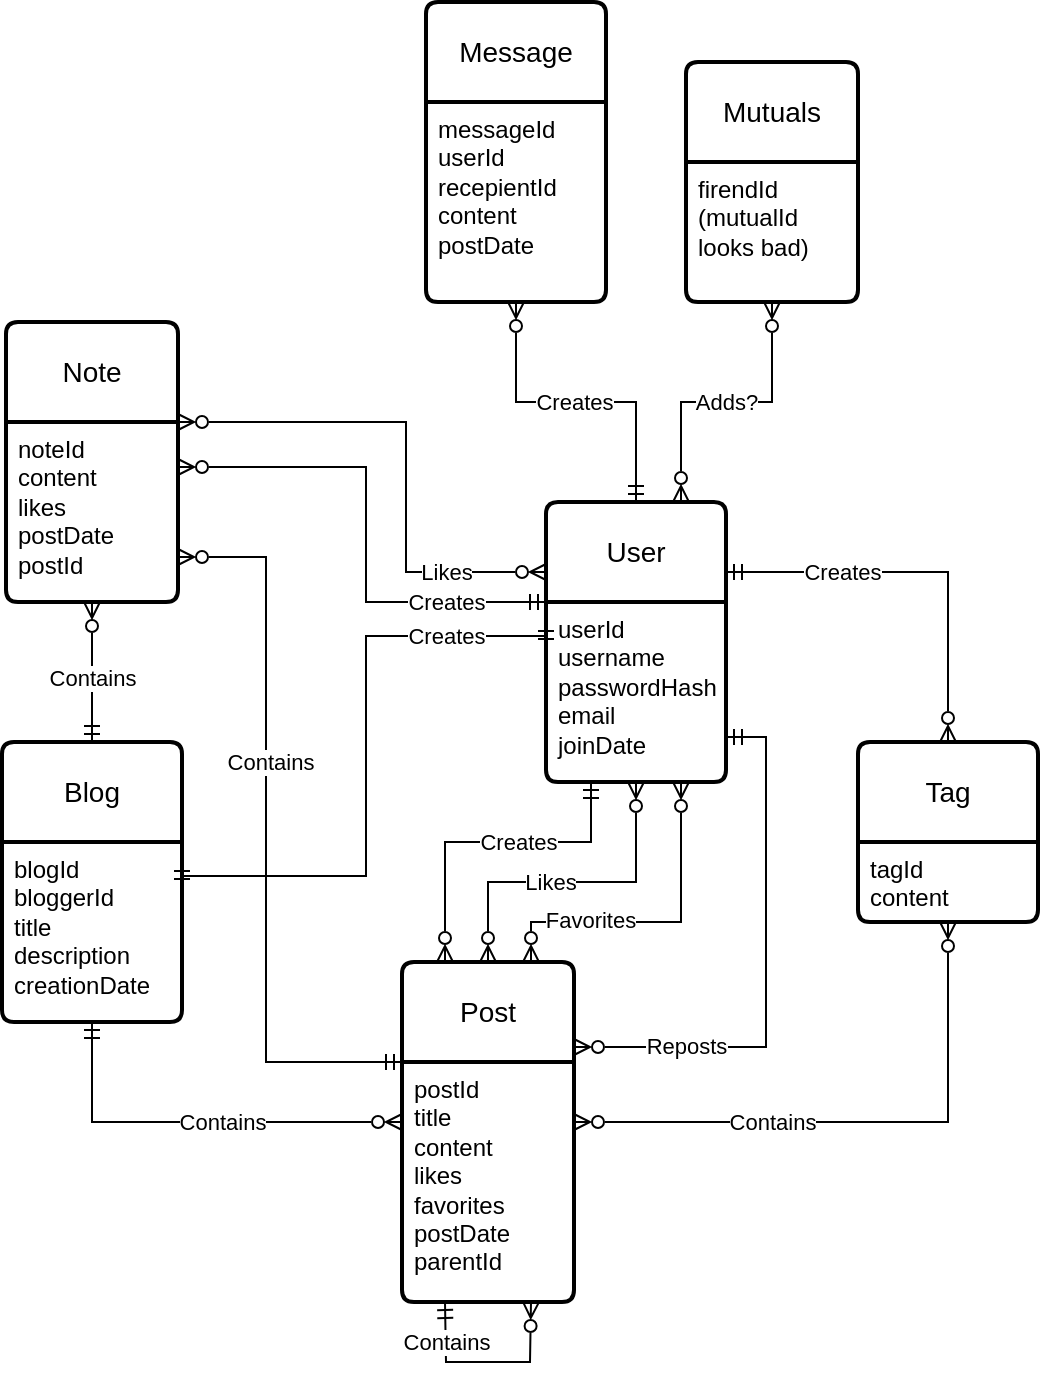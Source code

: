 <mxfile version="24.7.17">
  <diagram name="Page-1" id="B_9R-FM2T5acQjPaaHeU">
    <mxGraphModel dx="1098" dy="868" grid="1" gridSize="10" guides="1" tooltips="1" connect="1" arrows="1" fold="1" page="1" pageScale="1" pageWidth="827" pageHeight="1169" math="0" shadow="0">
      <root>
        <mxCell id="0" />
        <mxCell id="1" parent="0" />
        <mxCell id="htgC9Dd3xAD8XzaWFQDN-16" value="Blog" style="swimlane;childLayout=stackLayout;horizontal=1;startSize=50;horizontalStack=0;rounded=1;fontSize=14;fontStyle=0;strokeWidth=2;resizeParent=0;resizeLast=1;shadow=0;dashed=0;align=center;arcSize=4;whiteSpace=wrap;html=1;" parent="1" vertex="1">
          <mxGeometry x="160" y="430" width="90" height="140" as="geometry" />
        </mxCell>
        <mxCell id="htgC9Dd3xAD8XzaWFQDN-17" value="blogId&lt;div&gt;bloggerId&lt;br&gt;&lt;div&gt;title&lt;/div&gt;&lt;div&gt;description&lt;/div&gt;&lt;/div&gt;&lt;div&gt;creationDate&lt;/div&gt;" style="align=left;strokeColor=none;fillColor=none;spacingLeft=4;fontSize=12;verticalAlign=top;resizable=0;rotatable=0;part=1;html=1;" parent="htgC9Dd3xAD8XzaWFQDN-16" vertex="1">
          <mxGeometry y="50" width="90" height="90" as="geometry" />
        </mxCell>
        <mxCell id="htgC9Dd3xAD8XzaWFQDN-18" value="Note" style="swimlane;childLayout=stackLayout;horizontal=1;startSize=50;horizontalStack=0;rounded=1;fontSize=14;fontStyle=0;strokeWidth=2;resizeParent=0;resizeLast=1;shadow=0;dashed=0;align=center;arcSize=4;whiteSpace=wrap;html=1;" parent="1" vertex="1">
          <mxGeometry x="162" y="220" width="86" height="140" as="geometry">
            <mxRectangle x="130" y="220" width="70" height="50" as="alternateBounds" />
          </mxGeometry>
        </mxCell>
        <mxCell id="htgC9Dd3xAD8XzaWFQDN-19" value="&lt;div&gt;noteId&lt;/div&gt;&lt;div&gt;content&lt;/div&gt;&lt;div&gt;likes&lt;/div&gt;&lt;div&gt;postDate&lt;/div&gt;&lt;div&gt;postId&lt;/div&gt;" style="align=left;strokeColor=none;fillColor=none;spacingLeft=4;fontSize=12;verticalAlign=top;resizable=0;rotatable=0;part=1;html=1;" parent="htgC9Dd3xAD8XzaWFQDN-18" vertex="1">
          <mxGeometry y="50" width="86" height="90" as="geometry" />
        </mxCell>
        <mxCell id="htgC9Dd3xAD8XzaWFQDN-21" value="Post" style="swimlane;childLayout=stackLayout;horizontal=1;startSize=50;horizontalStack=0;rounded=1;fontSize=14;fontStyle=0;strokeWidth=2;resizeParent=0;resizeLast=1;shadow=0;dashed=0;align=center;arcSize=4;whiteSpace=wrap;html=1;" parent="1" vertex="1">
          <mxGeometry x="360" y="540" width="86" height="170" as="geometry" />
        </mxCell>
        <mxCell id="htgC9Dd3xAD8XzaWFQDN-22" value="&lt;div&gt;postId&lt;/div&gt;&lt;div&gt;title&lt;/div&gt;&lt;div&gt;content&lt;/div&gt;&lt;div&gt;likes&lt;/div&gt;&lt;div&gt;favorites&lt;/div&gt;&lt;div&gt;postDate&lt;/div&gt;&lt;div&gt;parentId&lt;/div&gt;" style="align=left;strokeColor=none;fillColor=none;spacingLeft=4;fontSize=12;verticalAlign=top;resizable=0;rotatable=0;part=1;html=1;" parent="htgC9Dd3xAD8XzaWFQDN-21" vertex="1">
          <mxGeometry y="50" width="86" height="120" as="geometry" />
        </mxCell>
        <mxCell id="htgC9Dd3xAD8XzaWFQDN-44" value="" style="fontSize=12;html=1;endArrow=ERzeroToMany;startArrow=ERmandOne;rounded=0;exitX=0.25;exitY=1;exitDx=0;exitDy=0;entryX=0.75;entryY=1;entryDx=0;entryDy=0;endFill=0;" parent="htgC9Dd3xAD8XzaWFQDN-21" source="htgC9Dd3xAD8XzaWFQDN-22" target="htgC9Dd3xAD8XzaWFQDN-22" edge="1">
          <mxGeometry width="100" height="100" relative="1" as="geometry">
            <mxPoint x="32" y="200" as="sourcePoint" />
            <mxPoint x="92" y="240" as="targetPoint" />
            <Array as="points">
              <mxPoint x="22" y="200" />
              <mxPoint x="64" y="200" />
            </Array>
          </mxGeometry>
        </mxCell>
        <mxCell id="htgC9Dd3xAD8XzaWFQDN-23" value="Mutuals" style="swimlane;childLayout=stackLayout;horizontal=1;startSize=50;horizontalStack=0;rounded=1;fontSize=14;fontStyle=0;strokeWidth=2;resizeParent=0;resizeLast=1;shadow=0;dashed=0;align=center;arcSize=4;whiteSpace=wrap;html=1;" parent="1" vertex="1">
          <mxGeometry x="502" y="90" width="86" height="120" as="geometry" />
        </mxCell>
        <mxCell id="htgC9Dd3xAD8XzaWFQDN-24" value="firendId&amp;nbsp;&lt;div&gt;(mutualId&amp;nbsp;&lt;/div&gt;&lt;div&gt;l&lt;span style=&quot;background-color: initial;&quot;&gt;ooks bad)&lt;/span&gt;&lt;/div&gt;" style="align=left;strokeColor=none;fillColor=none;spacingLeft=4;fontSize=12;verticalAlign=top;resizable=0;rotatable=0;part=1;html=1;" parent="htgC9Dd3xAD8XzaWFQDN-23" vertex="1">
          <mxGeometry y="50" width="86" height="70" as="geometry" />
        </mxCell>
        <mxCell id="htgC9Dd3xAD8XzaWFQDN-26" value="Message" style="swimlane;childLayout=stackLayout;horizontal=1;startSize=50;horizontalStack=0;rounded=1;fontSize=14;fontStyle=0;strokeWidth=2;resizeParent=0;resizeLast=1;shadow=0;dashed=0;align=center;arcSize=4;whiteSpace=wrap;html=1;" parent="1" vertex="1">
          <mxGeometry x="372" y="60" width="90" height="150" as="geometry" />
        </mxCell>
        <mxCell id="htgC9Dd3xAD8XzaWFQDN-27" value="&lt;div&gt;&lt;span style=&quot;background-color: initial;&quot;&gt;messageId&lt;/span&gt;&lt;/div&gt;&lt;div&gt;&lt;span style=&quot;background-color: initial;&quot;&gt;userId&lt;/span&gt;&lt;/div&gt;&lt;div&gt;&lt;span style=&quot;background-color: initial;&quot;&gt;recepientId&lt;/span&gt;&lt;/div&gt;&lt;div&gt;&lt;span style=&quot;background-color: initial;&quot;&gt;content&lt;/span&gt;&lt;/div&gt;&lt;div&gt;&lt;span style=&quot;background-color: initial;&quot;&gt;postDate&lt;/span&gt;&lt;/div&gt;" style="align=left;strokeColor=none;fillColor=none;spacingLeft=4;fontSize=12;verticalAlign=top;resizable=0;rotatable=0;part=1;html=1;" parent="htgC9Dd3xAD8XzaWFQDN-26" vertex="1">
          <mxGeometry y="50" width="90" height="100" as="geometry" />
        </mxCell>
        <mxCell id="htgC9Dd3xAD8XzaWFQDN-33" value="User" style="swimlane;childLayout=stackLayout;horizontal=1;startSize=50;horizontalStack=0;rounded=1;fontSize=14;fontStyle=0;strokeWidth=2;resizeParent=0;resizeLast=1;shadow=0;dashed=0;align=center;arcSize=4;whiteSpace=wrap;html=1;" parent="1" vertex="1">
          <mxGeometry x="432" y="310" width="90" height="140" as="geometry" />
        </mxCell>
        <mxCell id="htgC9Dd3xAD8XzaWFQDN-34" value="userId&lt;div&gt;username&lt;/div&gt;&lt;div&gt;passwordHash&lt;/div&gt;&lt;div&gt;email&lt;/div&gt;&lt;div&gt;joinDate&lt;/div&gt;" style="align=left;strokeColor=none;fillColor=none;spacingLeft=4;fontSize=12;verticalAlign=top;resizable=0;rotatable=0;part=1;html=1;" parent="htgC9Dd3xAD8XzaWFQDN-33" vertex="1">
          <mxGeometry y="50" width="90" height="90" as="geometry" />
        </mxCell>
        <mxCell id="htgC9Dd3xAD8XzaWFQDN-39" value="" style="fontSize=12;html=1;endArrow=ERzeroToMany;startArrow=ERmandOne;rounded=0;exitX=0.5;exitY=0;exitDx=0;exitDy=0;entryX=0.5;entryY=1;entryDx=0;entryDy=0;edgeStyle=orthogonalEdgeStyle;endFill=0;" parent="1" source="htgC9Dd3xAD8XzaWFQDN-33" target="htgC9Dd3xAD8XzaWFQDN-27" edge="1">
          <mxGeometry width="100" height="100" relative="1" as="geometry">
            <mxPoint x="482" y="290" as="sourcePoint" />
            <mxPoint x="622" y="190" as="targetPoint" />
          </mxGeometry>
        </mxCell>
        <mxCell id="htgC9Dd3xAD8XzaWFQDN-60" value="Creates" style="edgeLabel;html=1;align=center;verticalAlign=middle;resizable=0;points=[];" parent="htgC9Dd3xAD8XzaWFQDN-39" vertex="1" connectable="0">
          <mxGeometry x="0.114" y="-2" relative="1" as="geometry">
            <mxPoint x="8" y="2" as="offset" />
          </mxGeometry>
        </mxCell>
        <mxCell id="htgC9Dd3xAD8XzaWFQDN-40" value="" style="fontSize=12;html=1;endArrow=ERzeroToMany;startArrow=ERmandOne;rounded=0;exitX=0;exitY=0;exitDx=0;exitDy=0;entryX=1;entryY=0.25;entryDx=0;entryDy=0;edgeStyle=orthogonalEdgeStyle;endFill=0;" parent="1" source="htgC9Dd3xAD8XzaWFQDN-34" target="htgC9Dd3xAD8XzaWFQDN-19" edge="1">
          <mxGeometry width="100" height="100" relative="1" as="geometry">
            <mxPoint x="428" y="410" as="sourcePoint" />
            <mxPoint x="352" y="310" as="targetPoint" />
            <Array as="points">
              <mxPoint x="342" y="360" />
              <mxPoint x="342" y="293" />
            </Array>
          </mxGeometry>
        </mxCell>
        <mxCell id="htgC9Dd3xAD8XzaWFQDN-59" value="Creates" style="edgeLabel;html=1;align=center;verticalAlign=middle;resizable=0;points=[];" parent="htgC9Dd3xAD8XzaWFQDN-40" vertex="1" connectable="0">
          <mxGeometry x="0.026" y="-1" relative="1" as="geometry">
            <mxPoint x="39" y="39" as="offset" />
          </mxGeometry>
        </mxCell>
        <mxCell id="htgC9Dd3xAD8XzaWFQDN-41" value="" style="fontSize=12;html=1;endArrow=ERzeroToMany;startArrow=ERmandOne;rounded=0;exitX=0.5;exitY=1;exitDx=0;exitDy=0;entryX=0;entryY=0.25;entryDx=0;entryDy=0;edgeStyle=orthogonalEdgeStyle;endFill=0;" parent="1" source="htgC9Dd3xAD8XzaWFQDN-17" target="htgC9Dd3xAD8XzaWFQDN-22" edge="1">
          <mxGeometry width="100" height="100" relative="1" as="geometry">
            <mxPoint x="416" y="497" as="sourcePoint" />
            <mxPoint x="352" y="620" as="targetPoint" />
          </mxGeometry>
        </mxCell>
        <mxCell id="htgC9Dd3xAD8XzaWFQDN-56" value="Contains" style="edgeLabel;html=1;align=center;verticalAlign=middle;resizable=0;points=[];" parent="htgC9Dd3xAD8XzaWFQDN-41" vertex="1" connectable="0">
          <mxGeometry x="-0.055" y="2" relative="1" as="geometry">
            <mxPoint x="18" y="2" as="offset" />
          </mxGeometry>
        </mxCell>
        <mxCell id="htgC9Dd3xAD8XzaWFQDN-42" value="" style="fontSize=12;html=1;endArrow=ERzeroToMany;endFill=0;startArrow=ERzeroToMany;rounded=0;exitX=0.75;exitY=0;exitDx=0;exitDy=0;entryX=0.5;entryY=1;entryDx=0;entryDy=0;edgeStyle=orthogonalEdgeStyle;startFill=0;" parent="1" source="htgC9Dd3xAD8XzaWFQDN-33" target="htgC9Dd3xAD8XzaWFQDN-24" edge="1">
          <mxGeometry width="100" height="100" relative="1" as="geometry">
            <mxPoint x="572" y="590" as="sourcePoint" />
            <mxPoint x="672" y="490" as="targetPoint" />
            <Array as="points">
              <mxPoint x="500" y="260" />
              <mxPoint x="545" y="260" />
            </Array>
          </mxGeometry>
        </mxCell>
        <mxCell id="htgC9Dd3xAD8XzaWFQDN-61" value="Adds?" style="edgeLabel;html=1;align=center;verticalAlign=middle;resizable=0;points=[];" parent="htgC9Dd3xAD8XzaWFQDN-42" vertex="1" connectable="0">
          <mxGeometry x="-0.144" relative="1" as="geometry">
            <mxPoint x="10" as="offset" />
          </mxGeometry>
        </mxCell>
        <mxCell id="htgC9Dd3xAD8XzaWFQDN-43" value="" style="fontSize=12;html=1;endArrow=ERzeroToMany;startArrow=ERmandOne;rounded=0;exitX=0;exitY=0;exitDx=0;exitDy=0;entryX=1;entryY=0.75;entryDx=0;entryDy=0;edgeStyle=orthogonalEdgeStyle;endFill=0;" parent="1" source="htgC9Dd3xAD8XzaWFQDN-22" target="htgC9Dd3xAD8XzaWFQDN-19" edge="1">
          <mxGeometry width="100" height="100" relative="1" as="geometry">
            <mxPoint x="172" y="640" as="sourcePoint" />
            <mxPoint x="329" y="710" as="targetPoint" />
            <Array as="points">
              <mxPoint x="292" y="590" />
              <mxPoint x="292" y="338" />
            </Array>
          </mxGeometry>
        </mxCell>
        <mxCell id="htgC9Dd3xAD8XzaWFQDN-58" value="Contains" style="edgeLabel;html=1;align=center;verticalAlign=middle;resizable=0;points=[];" parent="htgC9Dd3xAD8XzaWFQDN-43" vertex="1" connectable="0">
          <mxGeometry x="0.195" y="-2" relative="1" as="geometry">
            <mxPoint as="offset" />
          </mxGeometry>
        </mxCell>
        <mxCell id="htgC9Dd3xAD8XzaWFQDN-47" value="" style="edgeStyle=orthogonalEdgeStyle;fontSize=12;html=1;endArrow=ERzeroToMany;startArrow=ERmandOne;rounded=0;exitX=0.25;exitY=1;exitDx=0;exitDy=0;entryX=0.25;entryY=0;entryDx=0;entryDy=0;endFill=0;" parent="1" source="htgC9Dd3xAD8XzaWFQDN-34" target="htgC9Dd3xAD8XzaWFQDN-21" edge="1">
          <mxGeometry width="100" height="100" relative="1" as="geometry">
            <mxPoint x="512" y="600" as="sourcePoint" />
            <mxPoint x="612" y="500" as="targetPoint" />
            <Array as="points">
              <mxPoint x="455" y="480" />
              <mxPoint x="382" y="480" />
            </Array>
          </mxGeometry>
        </mxCell>
        <mxCell id="htgC9Dd3xAD8XzaWFQDN-48" value="Creates" style="edgeLabel;html=1;align=center;verticalAlign=middle;resizable=0;points=[];" parent="htgC9Dd3xAD8XzaWFQDN-47" vertex="1" connectable="0">
          <mxGeometry x="-0.089" relative="1" as="geometry">
            <mxPoint x="7" as="offset" />
          </mxGeometry>
        </mxCell>
        <mxCell id="htgC9Dd3xAD8XzaWFQDN-49" value="" style="edgeStyle=orthogonalEdgeStyle;fontSize=12;html=1;endArrow=ERzeroToMany;startArrow=ERzeroToMany;rounded=0;exitX=0.5;exitY=1;exitDx=0;exitDy=0;entryX=0.5;entryY=0;entryDx=0;entryDy=0;startFill=0;endFill=0;" parent="1" source="htgC9Dd3xAD8XzaWFQDN-34" target="htgC9Dd3xAD8XzaWFQDN-21" edge="1">
          <mxGeometry width="100" height="100" relative="1" as="geometry">
            <mxPoint x="555" y="510" as="sourcePoint" />
            <mxPoint x="482" y="620" as="targetPoint" />
            <Array as="points">
              <mxPoint x="477" y="500" />
              <mxPoint x="403" y="500" />
            </Array>
          </mxGeometry>
        </mxCell>
        <mxCell id="htgC9Dd3xAD8XzaWFQDN-51" value="Likes" style="edgeLabel;html=1;align=center;verticalAlign=middle;resizable=0;points=[];" parent="htgC9Dd3xAD8XzaWFQDN-49" vertex="1" connectable="0">
          <mxGeometry x="0.152" y="-1" relative="1" as="geometry">
            <mxPoint x="1" y="1" as="offset" />
          </mxGeometry>
        </mxCell>
        <mxCell id="htgC9Dd3xAD8XzaWFQDN-52" value="" style="fontSize=12;html=1;endArrow=ERzeroToMany;startArrow=ERzeroToMany;rounded=0;exitX=0.75;exitY=1;exitDx=0;exitDy=0;entryX=0.75;entryY=0;entryDx=0;entryDy=0;edgeStyle=orthogonalEdgeStyle;startFill=0;endFill=0;" parent="1" source="htgC9Dd3xAD8XzaWFQDN-34" target="htgC9Dd3xAD8XzaWFQDN-21" edge="1">
          <mxGeometry width="100" height="100" relative="1" as="geometry">
            <mxPoint x="546" y="435" as="sourcePoint" />
            <mxPoint x="472" y="545" as="targetPoint" />
            <Array as="points">
              <mxPoint x="500" y="520" />
              <mxPoint x="425" y="520" />
            </Array>
          </mxGeometry>
        </mxCell>
        <mxCell id="htgC9Dd3xAD8XzaWFQDN-53" value="Favorites" style="edgeLabel;html=1;align=center;verticalAlign=middle;resizable=0;points=[];" parent="htgC9Dd3xAD8XzaWFQDN-52" vertex="1" connectable="0">
          <mxGeometry x="0.152" y="-1" relative="1" as="geometry">
            <mxPoint x="-21" as="offset" />
          </mxGeometry>
        </mxCell>
        <mxCell id="htgC9Dd3xAD8XzaWFQDN-54" value="" style="edgeStyle=orthogonalEdgeStyle;fontSize=12;html=1;endArrow=ERmandOne;startArrow=ERmandOne;rounded=0;exitX=1;exitY=0.25;exitDx=0;exitDy=0;entryX=0;entryY=0.25;entryDx=0;entryDy=0;" parent="1" source="htgC9Dd3xAD8XzaWFQDN-17" target="htgC9Dd3xAD8XzaWFQDN-34" edge="1">
          <mxGeometry width="100" height="100" relative="1" as="geometry">
            <mxPoint x="582" y="610" as="sourcePoint" />
            <mxPoint x="682" y="510" as="targetPoint" />
            <Array as="points">
              <mxPoint x="342" y="497" />
              <mxPoint x="342" y="377" />
            </Array>
          </mxGeometry>
        </mxCell>
        <mxCell id="htgC9Dd3xAD8XzaWFQDN-67" value="Creates" style="edgeLabel;html=1;align=center;verticalAlign=middle;resizable=0;points=[];" parent="htgC9Dd3xAD8XzaWFQDN-54" vertex="1" connectable="0">
          <mxGeometry x="0.61" y="-1" relative="1" as="geometry">
            <mxPoint x="5" y="-1" as="offset" />
          </mxGeometry>
        </mxCell>
        <mxCell id="htgC9Dd3xAD8XzaWFQDN-55" value="" style="fontSize=12;html=1;endArrow=ERzeroToMany;startArrow=ERmandOne;rounded=0;exitX=0.5;exitY=0;exitDx=0;exitDy=0;entryX=0.5;entryY=1;entryDx=0;entryDy=0;endFill=0;" parent="1" source="htgC9Dd3xAD8XzaWFQDN-16" target="htgC9Dd3xAD8XzaWFQDN-19" edge="1">
          <mxGeometry width="100" height="100" relative="1" as="geometry">
            <mxPoint x="362" y="460" as="sourcePoint" />
            <mxPoint x="462" y="360" as="targetPoint" />
          </mxGeometry>
        </mxCell>
        <mxCell id="htgC9Dd3xAD8XzaWFQDN-57" value="Contains" style="edgeLabel;html=1;align=center;verticalAlign=middle;resizable=0;points=[];" parent="htgC9Dd3xAD8XzaWFQDN-55" vertex="1" connectable="0">
          <mxGeometry x="-0.092" y="-3" relative="1" as="geometry">
            <mxPoint x="-3" as="offset" />
          </mxGeometry>
        </mxCell>
        <mxCell id="htgC9Dd3xAD8XzaWFQDN-62" value="" style="fontSize=12;html=1;endArrow=ERzeroToMany;startArrow=ERzeroToMany;rounded=0;exitX=0;exitY=0.25;exitDx=0;exitDy=0;entryX=1;entryY=0;entryDx=0;entryDy=0;startFill=0;edgeStyle=orthogonalEdgeStyle;endFill=0;" parent="1" source="htgC9Dd3xAD8XzaWFQDN-33" target="htgC9Dd3xAD8XzaWFQDN-19" edge="1">
          <mxGeometry width="100" height="100" relative="1" as="geometry">
            <mxPoint x="286" y="80" as="sourcePoint" />
            <mxPoint x="212" y="190" as="targetPoint" />
            <Array as="points">
              <mxPoint x="362" y="345" />
              <mxPoint x="362" y="270" />
            </Array>
          </mxGeometry>
        </mxCell>
        <mxCell id="htgC9Dd3xAD8XzaWFQDN-63" value="Likes" style="edgeLabel;html=1;align=center;verticalAlign=middle;resizable=0;points=[];" parent="htgC9Dd3xAD8XzaWFQDN-62" vertex="1" connectable="0">
          <mxGeometry x="0.152" y="-1" relative="1" as="geometry">
            <mxPoint x="24" y="76" as="offset" />
          </mxGeometry>
        </mxCell>
        <mxCell id="htgC9Dd3xAD8XzaWFQDN-65" value="Contains" style="edgeLabel;html=1;align=center;verticalAlign=middle;resizable=0;points=[];" parent="1" vertex="1" connectable="0">
          <mxGeometry x="382.0" y="730" as="geometry" />
        </mxCell>
        <mxCell id="htgC9Dd3xAD8XzaWFQDN-68" value="" style="edgeStyle=orthogonalEdgeStyle;fontSize=12;html=1;endArrow=ERzeroToMany;startArrow=ERmandOne;rounded=0;exitX=1;exitY=0.75;exitDx=0;exitDy=0;entryX=1;entryY=0.25;entryDx=0;entryDy=0;startFill=0;endFill=0;" parent="1" source="htgC9Dd3xAD8XzaWFQDN-34" target="htgC9Dd3xAD8XzaWFQDN-21" edge="1">
          <mxGeometry width="100" height="100" relative="1" as="geometry">
            <mxPoint x="576" y="500" as="sourcePoint" />
            <mxPoint x="502" y="610" as="targetPoint" />
            <Array as="points">
              <mxPoint x="542" y="428" />
              <mxPoint x="542" y="583" />
            </Array>
          </mxGeometry>
        </mxCell>
        <mxCell id="htgC9Dd3xAD8XzaWFQDN-69" value="Reposts" style="edgeLabel;html=1;align=center;verticalAlign=middle;resizable=0;points=[];" parent="htgC9Dd3xAD8XzaWFQDN-68" vertex="1" connectable="0">
          <mxGeometry x="0.152" y="-1" relative="1" as="geometry">
            <mxPoint x="-39" y="18" as="offset" />
          </mxGeometry>
        </mxCell>
        <mxCell id="htgC9Dd3xAD8XzaWFQDN-70" value="Tag" style="swimlane;childLayout=stackLayout;horizontal=1;startSize=50;horizontalStack=0;rounded=1;fontSize=14;fontStyle=0;strokeWidth=2;resizeParent=0;resizeLast=1;shadow=0;dashed=0;align=center;arcSize=4;whiteSpace=wrap;html=1;" parent="1" vertex="1">
          <mxGeometry x="588" y="430" width="90" height="90" as="geometry" />
        </mxCell>
        <mxCell id="htgC9Dd3xAD8XzaWFQDN-71" value="tagId&lt;div&gt;content&lt;/div&gt;" style="align=left;strokeColor=none;fillColor=none;spacingLeft=4;fontSize=12;verticalAlign=top;resizable=0;rotatable=0;part=1;html=1;" parent="htgC9Dd3xAD8XzaWFQDN-70" vertex="1">
          <mxGeometry y="50" width="90" height="40" as="geometry" />
        </mxCell>
        <mxCell id="htgC9Dd3xAD8XzaWFQDN-72" value="" style="fontSize=12;html=1;endArrow=ERzeroToMany;startArrow=ERmandOne;rounded=0;entryX=0.5;entryY=0;entryDx=0;entryDy=0;edgeStyle=orthogonalEdgeStyle;exitX=1;exitY=0.25;exitDx=0;exitDy=0;endFill=0;" parent="1" source="htgC9Dd3xAD8XzaWFQDN-33" target="htgC9Dd3xAD8XzaWFQDN-70" edge="1">
          <mxGeometry width="100" height="100" relative="1" as="geometry">
            <mxPoint x="532" y="390" as="sourcePoint" />
            <mxPoint x="612" y="320" as="targetPoint" />
            <Array as="points">
              <mxPoint x="633" y="345" />
            </Array>
          </mxGeometry>
        </mxCell>
        <mxCell id="htgC9Dd3xAD8XzaWFQDN-73" value="Creates" style="edgeLabel;html=1;align=center;verticalAlign=middle;resizable=0;points=[];" parent="htgC9Dd3xAD8XzaWFQDN-72" vertex="1" connectable="0">
          <mxGeometry x="0.026" y="-1" relative="1" as="geometry">
            <mxPoint x="-43" y="-1" as="offset" />
          </mxGeometry>
        </mxCell>
        <mxCell id="htgC9Dd3xAD8XzaWFQDN-76" value="" style="fontSize=12;html=1;endArrow=ERzeroToMany;startArrow=ERzeroToMany;rounded=0;entryX=0.5;entryY=1;entryDx=0;entryDy=0;edgeStyle=orthogonalEdgeStyle;exitX=1;exitY=0.25;exitDx=0;exitDy=0;startFill=0;endFill=0;" parent="1" source="htgC9Dd3xAD8XzaWFQDN-22" target="htgC9Dd3xAD8XzaWFQDN-71" edge="1">
          <mxGeometry width="100" height="100" relative="1" as="geometry">
            <mxPoint x="462" y="660" as="sourcePoint" />
            <mxPoint x="653" y="770" as="targetPoint" />
            <Array as="points">
              <mxPoint x="633" y="620" />
            </Array>
          </mxGeometry>
        </mxCell>
        <mxCell id="htgC9Dd3xAD8XzaWFQDN-77" value="Contains" style="edgeLabel;html=1;align=center;verticalAlign=middle;resizable=0;points=[];" parent="htgC9Dd3xAD8XzaWFQDN-76" vertex="1" connectable="0">
          <mxGeometry x="0.026" y="-1" relative="1" as="geometry">
            <mxPoint x="-48" y="-1" as="offset" />
          </mxGeometry>
        </mxCell>
      </root>
    </mxGraphModel>
  </diagram>
</mxfile>

